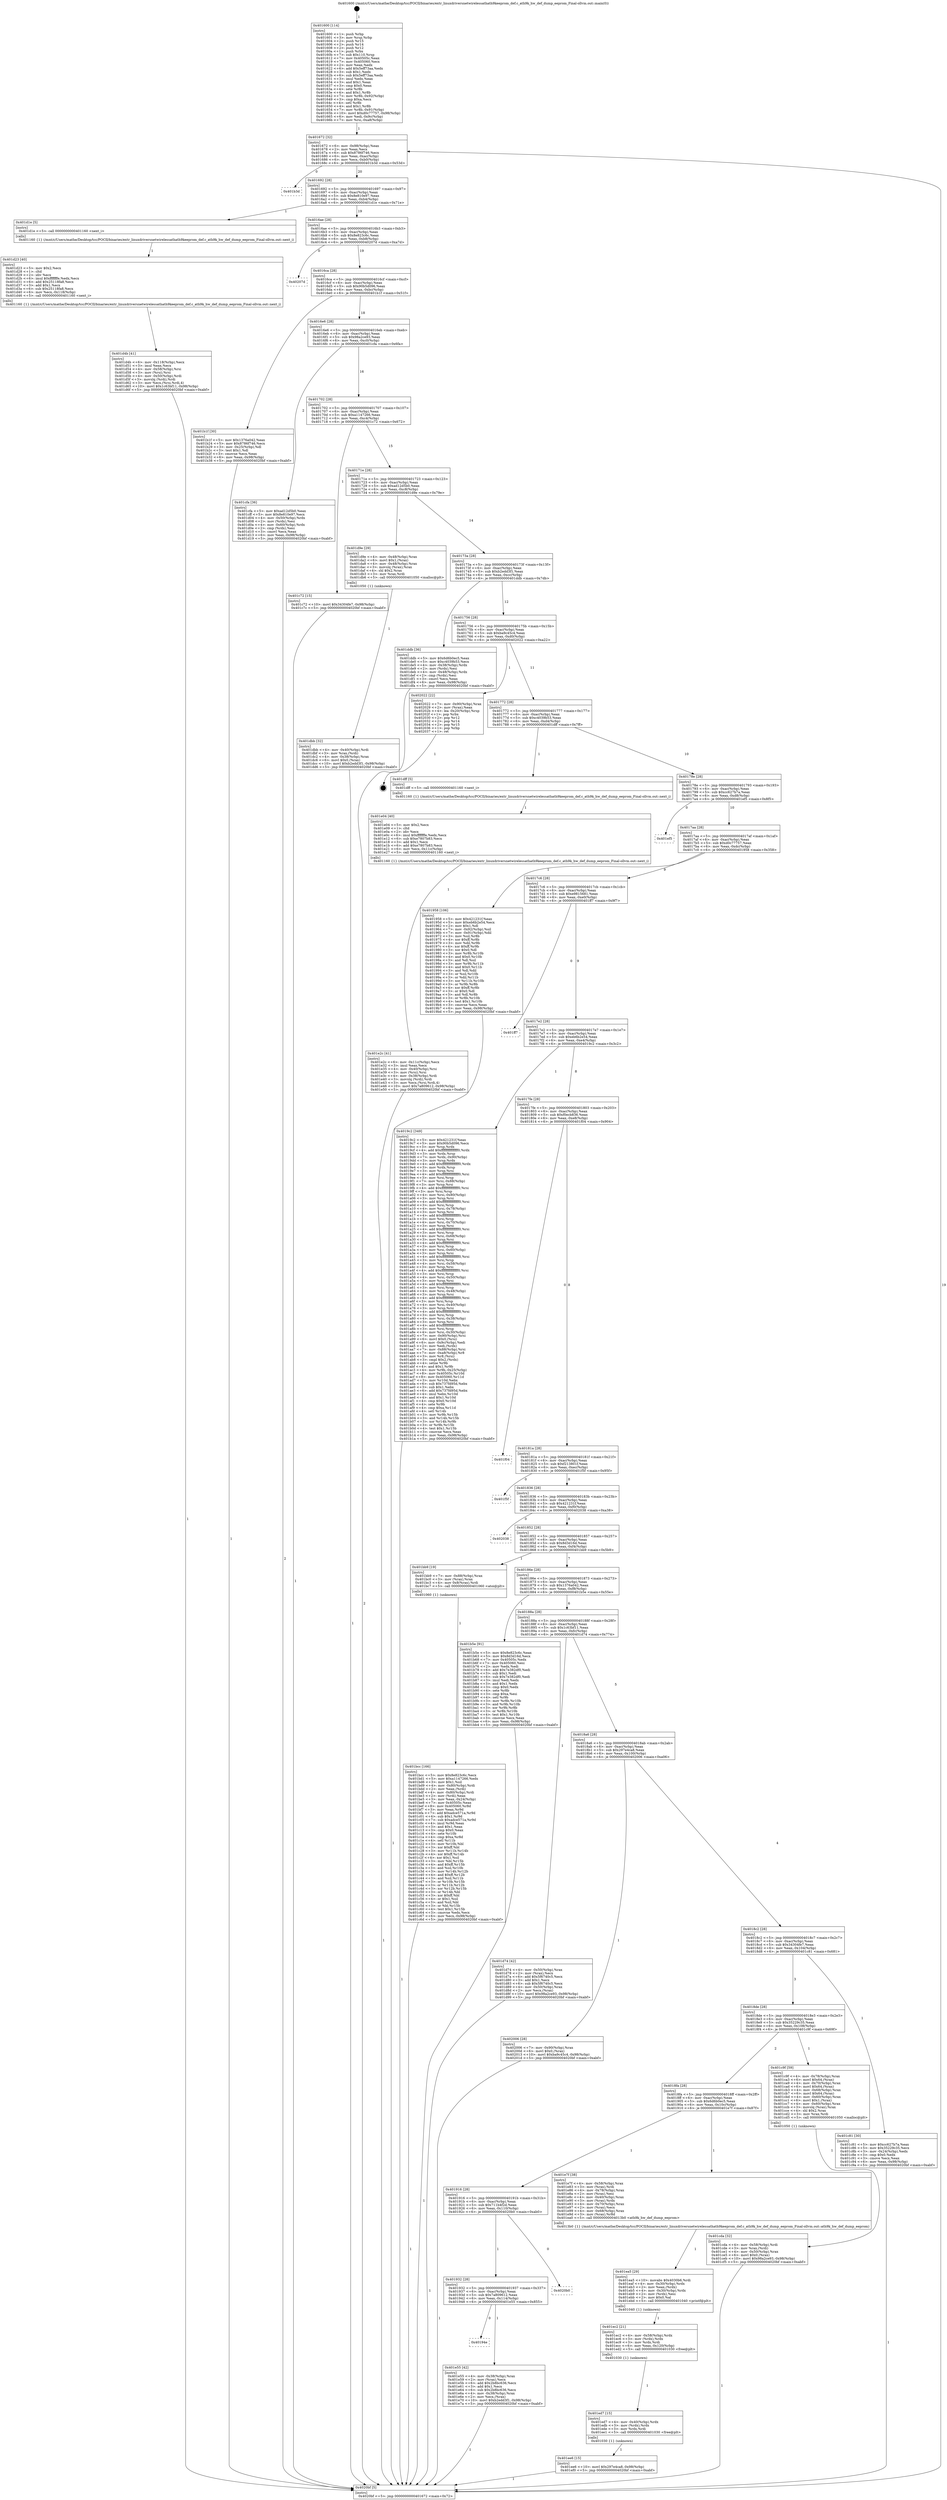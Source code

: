 digraph "0x401600" {
  label = "0x401600 (/mnt/c/Users/mathe/Desktop/tcc/POCII/binaries/extr_linuxdriversnetwirelessathath9keeprom_def.c_ath9k_hw_def_dump_eeprom_Final-ollvm.out::main(0))"
  labelloc = "t"
  node[shape=record]

  Entry [label="",width=0.3,height=0.3,shape=circle,fillcolor=black,style=filled]
  "0x401672" [label="{
     0x401672 [32]\l
     | [instrs]\l
     &nbsp;&nbsp;0x401672 \<+6\>: mov -0x98(%rbp),%eax\l
     &nbsp;&nbsp;0x401678 \<+2\>: mov %eax,%ecx\l
     &nbsp;&nbsp;0x40167a \<+6\>: sub $0x8786f746,%ecx\l
     &nbsp;&nbsp;0x401680 \<+6\>: mov %eax,-0xac(%rbp)\l
     &nbsp;&nbsp;0x401686 \<+6\>: mov %ecx,-0xb0(%rbp)\l
     &nbsp;&nbsp;0x40168c \<+6\>: je 0000000000401b3d \<main+0x53d\>\l
  }"]
  "0x401b3d" [label="{
     0x401b3d\l
  }", style=dashed]
  "0x401692" [label="{
     0x401692 [28]\l
     | [instrs]\l
     &nbsp;&nbsp;0x401692 \<+5\>: jmp 0000000000401697 \<main+0x97\>\l
     &nbsp;&nbsp;0x401697 \<+6\>: mov -0xac(%rbp),%eax\l
     &nbsp;&nbsp;0x40169d \<+5\>: sub $0x8e810e97,%eax\l
     &nbsp;&nbsp;0x4016a2 \<+6\>: mov %eax,-0xb4(%rbp)\l
     &nbsp;&nbsp;0x4016a8 \<+6\>: je 0000000000401d1e \<main+0x71e\>\l
  }"]
  Exit [label="",width=0.3,height=0.3,shape=circle,fillcolor=black,style=filled,peripheries=2]
  "0x401d1e" [label="{
     0x401d1e [5]\l
     | [instrs]\l
     &nbsp;&nbsp;0x401d1e \<+5\>: call 0000000000401160 \<next_i\>\l
     | [calls]\l
     &nbsp;&nbsp;0x401160 \{1\} (/mnt/c/Users/mathe/Desktop/tcc/POCII/binaries/extr_linuxdriversnetwirelessathath9keeprom_def.c_ath9k_hw_def_dump_eeprom_Final-ollvm.out::next_i)\l
  }"]
  "0x4016ae" [label="{
     0x4016ae [28]\l
     | [instrs]\l
     &nbsp;&nbsp;0x4016ae \<+5\>: jmp 00000000004016b3 \<main+0xb3\>\l
     &nbsp;&nbsp;0x4016b3 \<+6\>: mov -0xac(%rbp),%eax\l
     &nbsp;&nbsp;0x4016b9 \<+5\>: sub $0x8e823c6c,%eax\l
     &nbsp;&nbsp;0x4016be \<+6\>: mov %eax,-0xb8(%rbp)\l
     &nbsp;&nbsp;0x4016c4 \<+6\>: je 000000000040207d \<main+0xa7d\>\l
  }"]
  "0x401ee6" [label="{
     0x401ee6 [15]\l
     | [instrs]\l
     &nbsp;&nbsp;0x401ee6 \<+10\>: movl $0x297e4ca8,-0x98(%rbp)\l
     &nbsp;&nbsp;0x401ef0 \<+5\>: jmp 00000000004020bf \<main+0xabf\>\l
  }"]
  "0x40207d" [label="{
     0x40207d\l
  }", style=dashed]
  "0x4016ca" [label="{
     0x4016ca [28]\l
     | [instrs]\l
     &nbsp;&nbsp;0x4016ca \<+5\>: jmp 00000000004016cf \<main+0xcf\>\l
     &nbsp;&nbsp;0x4016cf \<+6\>: mov -0xac(%rbp),%eax\l
     &nbsp;&nbsp;0x4016d5 \<+5\>: sub $0x90b5d096,%eax\l
     &nbsp;&nbsp;0x4016da \<+6\>: mov %eax,-0xbc(%rbp)\l
     &nbsp;&nbsp;0x4016e0 \<+6\>: je 0000000000401b1f \<main+0x51f\>\l
  }"]
  "0x401ed7" [label="{
     0x401ed7 [15]\l
     | [instrs]\l
     &nbsp;&nbsp;0x401ed7 \<+4\>: mov -0x40(%rbp),%rdx\l
     &nbsp;&nbsp;0x401edb \<+3\>: mov (%rdx),%rdx\l
     &nbsp;&nbsp;0x401ede \<+3\>: mov %rdx,%rdi\l
     &nbsp;&nbsp;0x401ee1 \<+5\>: call 0000000000401030 \<free@plt\>\l
     | [calls]\l
     &nbsp;&nbsp;0x401030 \{1\} (unknown)\l
  }"]
  "0x401b1f" [label="{
     0x401b1f [30]\l
     | [instrs]\l
     &nbsp;&nbsp;0x401b1f \<+5\>: mov $0x1376a042,%eax\l
     &nbsp;&nbsp;0x401b24 \<+5\>: mov $0x8786f746,%ecx\l
     &nbsp;&nbsp;0x401b29 \<+3\>: mov -0x25(%rbp),%dl\l
     &nbsp;&nbsp;0x401b2c \<+3\>: test $0x1,%dl\l
     &nbsp;&nbsp;0x401b2f \<+3\>: cmovne %ecx,%eax\l
     &nbsp;&nbsp;0x401b32 \<+6\>: mov %eax,-0x98(%rbp)\l
     &nbsp;&nbsp;0x401b38 \<+5\>: jmp 00000000004020bf \<main+0xabf\>\l
  }"]
  "0x4016e6" [label="{
     0x4016e6 [28]\l
     | [instrs]\l
     &nbsp;&nbsp;0x4016e6 \<+5\>: jmp 00000000004016eb \<main+0xeb\>\l
     &nbsp;&nbsp;0x4016eb \<+6\>: mov -0xac(%rbp),%eax\l
     &nbsp;&nbsp;0x4016f1 \<+5\>: sub $0x98a2ce93,%eax\l
     &nbsp;&nbsp;0x4016f6 \<+6\>: mov %eax,-0xc0(%rbp)\l
     &nbsp;&nbsp;0x4016fc \<+6\>: je 0000000000401cfa \<main+0x6fa\>\l
  }"]
  "0x401ec2" [label="{
     0x401ec2 [21]\l
     | [instrs]\l
     &nbsp;&nbsp;0x401ec2 \<+4\>: mov -0x58(%rbp),%rdx\l
     &nbsp;&nbsp;0x401ec6 \<+3\>: mov (%rdx),%rdx\l
     &nbsp;&nbsp;0x401ec9 \<+3\>: mov %rdx,%rdi\l
     &nbsp;&nbsp;0x401ecc \<+6\>: mov %eax,-0x120(%rbp)\l
     &nbsp;&nbsp;0x401ed2 \<+5\>: call 0000000000401030 \<free@plt\>\l
     | [calls]\l
     &nbsp;&nbsp;0x401030 \{1\} (unknown)\l
  }"]
  "0x401cfa" [label="{
     0x401cfa [36]\l
     | [instrs]\l
     &nbsp;&nbsp;0x401cfa \<+5\>: mov $0xad12d5b0,%eax\l
     &nbsp;&nbsp;0x401cff \<+5\>: mov $0x8e810e97,%ecx\l
     &nbsp;&nbsp;0x401d04 \<+4\>: mov -0x50(%rbp),%rdx\l
     &nbsp;&nbsp;0x401d08 \<+2\>: mov (%rdx),%esi\l
     &nbsp;&nbsp;0x401d0a \<+4\>: mov -0x60(%rbp),%rdx\l
     &nbsp;&nbsp;0x401d0e \<+2\>: cmp (%rdx),%esi\l
     &nbsp;&nbsp;0x401d10 \<+3\>: cmovl %ecx,%eax\l
     &nbsp;&nbsp;0x401d13 \<+6\>: mov %eax,-0x98(%rbp)\l
     &nbsp;&nbsp;0x401d19 \<+5\>: jmp 00000000004020bf \<main+0xabf\>\l
  }"]
  "0x401702" [label="{
     0x401702 [28]\l
     | [instrs]\l
     &nbsp;&nbsp;0x401702 \<+5\>: jmp 0000000000401707 \<main+0x107\>\l
     &nbsp;&nbsp;0x401707 \<+6\>: mov -0xac(%rbp),%eax\l
     &nbsp;&nbsp;0x40170d \<+5\>: sub $0xa1147266,%eax\l
     &nbsp;&nbsp;0x401712 \<+6\>: mov %eax,-0xc4(%rbp)\l
     &nbsp;&nbsp;0x401718 \<+6\>: je 0000000000401c72 \<main+0x672\>\l
  }"]
  "0x401ea5" [label="{
     0x401ea5 [29]\l
     | [instrs]\l
     &nbsp;&nbsp;0x401ea5 \<+10\>: movabs $0x4030b6,%rdi\l
     &nbsp;&nbsp;0x401eaf \<+4\>: mov -0x30(%rbp),%rdx\l
     &nbsp;&nbsp;0x401eb3 \<+2\>: mov %eax,(%rdx)\l
     &nbsp;&nbsp;0x401eb5 \<+4\>: mov -0x30(%rbp),%rdx\l
     &nbsp;&nbsp;0x401eb9 \<+2\>: mov (%rdx),%esi\l
     &nbsp;&nbsp;0x401ebb \<+2\>: mov $0x0,%al\l
     &nbsp;&nbsp;0x401ebd \<+5\>: call 0000000000401040 \<printf@plt\>\l
     | [calls]\l
     &nbsp;&nbsp;0x401040 \{1\} (unknown)\l
  }"]
  "0x401c72" [label="{
     0x401c72 [15]\l
     | [instrs]\l
     &nbsp;&nbsp;0x401c72 \<+10\>: movl $0x34304fe7,-0x98(%rbp)\l
     &nbsp;&nbsp;0x401c7c \<+5\>: jmp 00000000004020bf \<main+0xabf\>\l
  }"]
  "0x40171e" [label="{
     0x40171e [28]\l
     | [instrs]\l
     &nbsp;&nbsp;0x40171e \<+5\>: jmp 0000000000401723 \<main+0x123\>\l
     &nbsp;&nbsp;0x401723 \<+6\>: mov -0xac(%rbp),%eax\l
     &nbsp;&nbsp;0x401729 \<+5\>: sub $0xad12d5b0,%eax\l
     &nbsp;&nbsp;0x40172e \<+6\>: mov %eax,-0xc8(%rbp)\l
     &nbsp;&nbsp;0x401734 \<+6\>: je 0000000000401d9e \<main+0x79e\>\l
  }"]
  "0x40194e" [label="{
     0x40194e\l
  }", style=dashed]
  "0x401d9e" [label="{
     0x401d9e [29]\l
     | [instrs]\l
     &nbsp;&nbsp;0x401d9e \<+4\>: mov -0x48(%rbp),%rax\l
     &nbsp;&nbsp;0x401da2 \<+6\>: movl $0x1,(%rax)\l
     &nbsp;&nbsp;0x401da8 \<+4\>: mov -0x48(%rbp),%rax\l
     &nbsp;&nbsp;0x401dac \<+3\>: movslq (%rax),%rax\l
     &nbsp;&nbsp;0x401daf \<+4\>: shl $0x2,%rax\l
     &nbsp;&nbsp;0x401db3 \<+3\>: mov %rax,%rdi\l
     &nbsp;&nbsp;0x401db6 \<+5\>: call 0000000000401050 \<malloc@plt\>\l
     | [calls]\l
     &nbsp;&nbsp;0x401050 \{1\} (unknown)\l
  }"]
  "0x40173a" [label="{
     0x40173a [28]\l
     | [instrs]\l
     &nbsp;&nbsp;0x40173a \<+5\>: jmp 000000000040173f \<main+0x13f\>\l
     &nbsp;&nbsp;0x40173f \<+6\>: mov -0xac(%rbp),%eax\l
     &nbsp;&nbsp;0x401745 \<+5\>: sub $0xb2edd3f1,%eax\l
     &nbsp;&nbsp;0x40174a \<+6\>: mov %eax,-0xcc(%rbp)\l
     &nbsp;&nbsp;0x401750 \<+6\>: je 0000000000401ddb \<main+0x7db\>\l
  }"]
  "0x401e55" [label="{
     0x401e55 [42]\l
     | [instrs]\l
     &nbsp;&nbsp;0x401e55 \<+4\>: mov -0x38(%rbp),%rax\l
     &nbsp;&nbsp;0x401e59 \<+2\>: mov (%rax),%ecx\l
     &nbsp;&nbsp;0x401e5b \<+6\>: add $0x2b8bc636,%ecx\l
     &nbsp;&nbsp;0x401e61 \<+3\>: add $0x1,%ecx\l
     &nbsp;&nbsp;0x401e64 \<+6\>: sub $0x2b8bc636,%ecx\l
     &nbsp;&nbsp;0x401e6a \<+4\>: mov -0x38(%rbp),%rax\l
     &nbsp;&nbsp;0x401e6e \<+2\>: mov %ecx,(%rax)\l
     &nbsp;&nbsp;0x401e70 \<+10\>: movl $0xb2edd3f1,-0x98(%rbp)\l
     &nbsp;&nbsp;0x401e7a \<+5\>: jmp 00000000004020bf \<main+0xabf\>\l
  }"]
  "0x401ddb" [label="{
     0x401ddb [36]\l
     | [instrs]\l
     &nbsp;&nbsp;0x401ddb \<+5\>: mov $0x6d6b0ec5,%eax\l
     &nbsp;&nbsp;0x401de0 \<+5\>: mov $0xc4039b53,%ecx\l
     &nbsp;&nbsp;0x401de5 \<+4\>: mov -0x38(%rbp),%rdx\l
     &nbsp;&nbsp;0x401de9 \<+2\>: mov (%rdx),%esi\l
     &nbsp;&nbsp;0x401deb \<+4\>: mov -0x48(%rbp),%rdx\l
     &nbsp;&nbsp;0x401def \<+2\>: cmp (%rdx),%esi\l
     &nbsp;&nbsp;0x401df1 \<+3\>: cmovl %ecx,%eax\l
     &nbsp;&nbsp;0x401df4 \<+6\>: mov %eax,-0x98(%rbp)\l
     &nbsp;&nbsp;0x401dfa \<+5\>: jmp 00000000004020bf \<main+0xabf\>\l
  }"]
  "0x401756" [label="{
     0x401756 [28]\l
     | [instrs]\l
     &nbsp;&nbsp;0x401756 \<+5\>: jmp 000000000040175b \<main+0x15b\>\l
     &nbsp;&nbsp;0x40175b \<+6\>: mov -0xac(%rbp),%eax\l
     &nbsp;&nbsp;0x401761 \<+5\>: sub $0xba9c45c4,%eax\l
     &nbsp;&nbsp;0x401766 \<+6\>: mov %eax,-0xd0(%rbp)\l
     &nbsp;&nbsp;0x40176c \<+6\>: je 0000000000402022 \<main+0xa22\>\l
  }"]
  "0x401932" [label="{
     0x401932 [28]\l
     | [instrs]\l
     &nbsp;&nbsp;0x401932 \<+5\>: jmp 0000000000401937 \<main+0x337\>\l
     &nbsp;&nbsp;0x401937 \<+6\>: mov -0xac(%rbp),%eax\l
     &nbsp;&nbsp;0x40193d \<+5\>: sub $0x7a809612,%eax\l
     &nbsp;&nbsp;0x401942 \<+6\>: mov %eax,-0x114(%rbp)\l
     &nbsp;&nbsp;0x401948 \<+6\>: je 0000000000401e55 \<main+0x855\>\l
  }"]
  "0x402022" [label="{
     0x402022 [22]\l
     | [instrs]\l
     &nbsp;&nbsp;0x402022 \<+7\>: mov -0x90(%rbp),%rax\l
     &nbsp;&nbsp;0x402029 \<+2\>: mov (%rax),%eax\l
     &nbsp;&nbsp;0x40202b \<+4\>: lea -0x20(%rbp),%rsp\l
     &nbsp;&nbsp;0x40202f \<+1\>: pop %rbx\l
     &nbsp;&nbsp;0x402030 \<+2\>: pop %r12\l
     &nbsp;&nbsp;0x402032 \<+2\>: pop %r14\l
     &nbsp;&nbsp;0x402034 \<+2\>: pop %r15\l
     &nbsp;&nbsp;0x402036 \<+1\>: pop %rbp\l
     &nbsp;&nbsp;0x402037 \<+1\>: ret\l
  }"]
  "0x401772" [label="{
     0x401772 [28]\l
     | [instrs]\l
     &nbsp;&nbsp;0x401772 \<+5\>: jmp 0000000000401777 \<main+0x177\>\l
     &nbsp;&nbsp;0x401777 \<+6\>: mov -0xac(%rbp),%eax\l
     &nbsp;&nbsp;0x40177d \<+5\>: sub $0xc4039b53,%eax\l
     &nbsp;&nbsp;0x401782 \<+6\>: mov %eax,-0xd4(%rbp)\l
     &nbsp;&nbsp;0x401788 \<+6\>: je 0000000000401dff \<main+0x7ff\>\l
  }"]
  "0x4020b0" [label="{
     0x4020b0\l
  }", style=dashed]
  "0x401dff" [label="{
     0x401dff [5]\l
     | [instrs]\l
     &nbsp;&nbsp;0x401dff \<+5\>: call 0000000000401160 \<next_i\>\l
     | [calls]\l
     &nbsp;&nbsp;0x401160 \{1\} (/mnt/c/Users/mathe/Desktop/tcc/POCII/binaries/extr_linuxdriversnetwirelessathath9keeprom_def.c_ath9k_hw_def_dump_eeprom_Final-ollvm.out::next_i)\l
  }"]
  "0x40178e" [label="{
     0x40178e [28]\l
     | [instrs]\l
     &nbsp;&nbsp;0x40178e \<+5\>: jmp 0000000000401793 \<main+0x193\>\l
     &nbsp;&nbsp;0x401793 \<+6\>: mov -0xac(%rbp),%eax\l
     &nbsp;&nbsp;0x401799 \<+5\>: sub $0xcc627b7a,%eax\l
     &nbsp;&nbsp;0x40179e \<+6\>: mov %eax,-0xd8(%rbp)\l
     &nbsp;&nbsp;0x4017a4 \<+6\>: je 0000000000401ef5 \<main+0x8f5\>\l
  }"]
  "0x401916" [label="{
     0x401916 [28]\l
     | [instrs]\l
     &nbsp;&nbsp;0x401916 \<+5\>: jmp 000000000040191b \<main+0x31b\>\l
     &nbsp;&nbsp;0x40191b \<+6\>: mov -0xac(%rbp),%eax\l
     &nbsp;&nbsp;0x401921 \<+5\>: sub $0x711b4f2d,%eax\l
     &nbsp;&nbsp;0x401926 \<+6\>: mov %eax,-0x110(%rbp)\l
     &nbsp;&nbsp;0x40192c \<+6\>: je 00000000004020b0 \<main+0xab0\>\l
  }"]
  "0x401ef5" [label="{
     0x401ef5\l
  }", style=dashed]
  "0x4017aa" [label="{
     0x4017aa [28]\l
     | [instrs]\l
     &nbsp;&nbsp;0x4017aa \<+5\>: jmp 00000000004017af \<main+0x1af\>\l
     &nbsp;&nbsp;0x4017af \<+6\>: mov -0xac(%rbp),%eax\l
     &nbsp;&nbsp;0x4017b5 \<+5\>: sub $0xd0c77757,%eax\l
     &nbsp;&nbsp;0x4017ba \<+6\>: mov %eax,-0xdc(%rbp)\l
     &nbsp;&nbsp;0x4017c0 \<+6\>: je 0000000000401958 \<main+0x358\>\l
  }"]
  "0x401e7f" [label="{
     0x401e7f [38]\l
     | [instrs]\l
     &nbsp;&nbsp;0x401e7f \<+4\>: mov -0x58(%rbp),%rax\l
     &nbsp;&nbsp;0x401e83 \<+3\>: mov (%rax),%rdi\l
     &nbsp;&nbsp;0x401e86 \<+4\>: mov -0x78(%rbp),%rax\l
     &nbsp;&nbsp;0x401e8a \<+2\>: mov (%rax),%esi\l
     &nbsp;&nbsp;0x401e8c \<+4\>: mov -0x40(%rbp),%rax\l
     &nbsp;&nbsp;0x401e90 \<+3\>: mov (%rax),%rdx\l
     &nbsp;&nbsp;0x401e93 \<+4\>: mov -0x70(%rbp),%rax\l
     &nbsp;&nbsp;0x401e97 \<+2\>: mov (%rax),%ecx\l
     &nbsp;&nbsp;0x401e99 \<+4\>: mov -0x68(%rbp),%rax\l
     &nbsp;&nbsp;0x401e9d \<+3\>: mov (%rax),%r8d\l
     &nbsp;&nbsp;0x401ea0 \<+5\>: call 00000000004013b0 \<ath9k_hw_def_dump_eeprom\>\l
     | [calls]\l
     &nbsp;&nbsp;0x4013b0 \{1\} (/mnt/c/Users/mathe/Desktop/tcc/POCII/binaries/extr_linuxdriversnetwirelessathath9keeprom_def.c_ath9k_hw_def_dump_eeprom_Final-ollvm.out::ath9k_hw_def_dump_eeprom)\l
  }"]
  "0x401958" [label="{
     0x401958 [106]\l
     | [instrs]\l
     &nbsp;&nbsp;0x401958 \<+5\>: mov $0x421231f,%eax\l
     &nbsp;&nbsp;0x40195d \<+5\>: mov $0xeb6b2e54,%ecx\l
     &nbsp;&nbsp;0x401962 \<+2\>: mov $0x1,%dl\l
     &nbsp;&nbsp;0x401964 \<+7\>: mov -0x92(%rbp),%sil\l
     &nbsp;&nbsp;0x40196b \<+7\>: mov -0x91(%rbp),%dil\l
     &nbsp;&nbsp;0x401972 \<+3\>: mov %sil,%r8b\l
     &nbsp;&nbsp;0x401975 \<+4\>: xor $0xff,%r8b\l
     &nbsp;&nbsp;0x401979 \<+3\>: mov %dil,%r9b\l
     &nbsp;&nbsp;0x40197c \<+4\>: xor $0xff,%r9b\l
     &nbsp;&nbsp;0x401980 \<+3\>: xor $0x0,%dl\l
     &nbsp;&nbsp;0x401983 \<+3\>: mov %r8b,%r10b\l
     &nbsp;&nbsp;0x401986 \<+4\>: and $0x0,%r10b\l
     &nbsp;&nbsp;0x40198a \<+3\>: and %dl,%sil\l
     &nbsp;&nbsp;0x40198d \<+3\>: mov %r9b,%r11b\l
     &nbsp;&nbsp;0x401990 \<+4\>: and $0x0,%r11b\l
     &nbsp;&nbsp;0x401994 \<+3\>: and %dl,%dil\l
     &nbsp;&nbsp;0x401997 \<+3\>: or %sil,%r10b\l
     &nbsp;&nbsp;0x40199a \<+3\>: or %dil,%r11b\l
     &nbsp;&nbsp;0x40199d \<+3\>: xor %r11b,%r10b\l
     &nbsp;&nbsp;0x4019a0 \<+3\>: or %r9b,%r8b\l
     &nbsp;&nbsp;0x4019a3 \<+4\>: xor $0xff,%r8b\l
     &nbsp;&nbsp;0x4019a7 \<+3\>: or $0x0,%dl\l
     &nbsp;&nbsp;0x4019aa \<+3\>: and %dl,%r8b\l
     &nbsp;&nbsp;0x4019ad \<+3\>: or %r8b,%r10b\l
     &nbsp;&nbsp;0x4019b0 \<+4\>: test $0x1,%r10b\l
     &nbsp;&nbsp;0x4019b4 \<+3\>: cmovne %ecx,%eax\l
     &nbsp;&nbsp;0x4019b7 \<+6\>: mov %eax,-0x98(%rbp)\l
     &nbsp;&nbsp;0x4019bd \<+5\>: jmp 00000000004020bf \<main+0xabf\>\l
  }"]
  "0x4017c6" [label="{
     0x4017c6 [28]\l
     | [instrs]\l
     &nbsp;&nbsp;0x4017c6 \<+5\>: jmp 00000000004017cb \<main+0x1cb\>\l
     &nbsp;&nbsp;0x4017cb \<+6\>: mov -0xac(%rbp),%eax\l
     &nbsp;&nbsp;0x4017d1 \<+5\>: sub $0xe9815681,%eax\l
     &nbsp;&nbsp;0x4017d6 \<+6\>: mov %eax,-0xe0(%rbp)\l
     &nbsp;&nbsp;0x4017dc \<+6\>: je 0000000000401ff7 \<main+0x9f7\>\l
  }"]
  "0x4020bf" [label="{
     0x4020bf [5]\l
     | [instrs]\l
     &nbsp;&nbsp;0x4020bf \<+5\>: jmp 0000000000401672 \<main+0x72\>\l
  }"]
  "0x401600" [label="{
     0x401600 [114]\l
     | [instrs]\l
     &nbsp;&nbsp;0x401600 \<+1\>: push %rbp\l
     &nbsp;&nbsp;0x401601 \<+3\>: mov %rsp,%rbp\l
     &nbsp;&nbsp;0x401604 \<+2\>: push %r15\l
     &nbsp;&nbsp;0x401606 \<+2\>: push %r14\l
     &nbsp;&nbsp;0x401608 \<+2\>: push %r12\l
     &nbsp;&nbsp;0x40160a \<+1\>: push %rbx\l
     &nbsp;&nbsp;0x40160b \<+7\>: sub $0x110,%rsp\l
     &nbsp;&nbsp;0x401612 \<+7\>: mov 0x40505c,%eax\l
     &nbsp;&nbsp;0x401619 \<+7\>: mov 0x405060,%ecx\l
     &nbsp;&nbsp;0x401620 \<+2\>: mov %eax,%edx\l
     &nbsp;&nbsp;0x401622 \<+6\>: add $0x5eff73aa,%edx\l
     &nbsp;&nbsp;0x401628 \<+3\>: sub $0x1,%edx\l
     &nbsp;&nbsp;0x40162b \<+6\>: sub $0x5eff73aa,%edx\l
     &nbsp;&nbsp;0x401631 \<+3\>: imul %edx,%eax\l
     &nbsp;&nbsp;0x401634 \<+3\>: and $0x1,%eax\l
     &nbsp;&nbsp;0x401637 \<+3\>: cmp $0x0,%eax\l
     &nbsp;&nbsp;0x40163a \<+4\>: sete %r8b\l
     &nbsp;&nbsp;0x40163e \<+4\>: and $0x1,%r8b\l
     &nbsp;&nbsp;0x401642 \<+7\>: mov %r8b,-0x92(%rbp)\l
     &nbsp;&nbsp;0x401649 \<+3\>: cmp $0xa,%ecx\l
     &nbsp;&nbsp;0x40164c \<+4\>: setl %r8b\l
     &nbsp;&nbsp;0x401650 \<+4\>: and $0x1,%r8b\l
     &nbsp;&nbsp;0x401654 \<+7\>: mov %r8b,-0x91(%rbp)\l
     &nbsp;&nbsp;0x40165b \<+10\>: movl $0xd0c77757,-0x98(%rbp)\l
     &nbsp;&nbsp;0x401665 \<+6\>: mov %edi,-0x9c(%rbp)\l
     &nbsp;&nbsp;0x40166b \<+7\>: mov %rsi,-0xa8(%rbp)\l
  }"]
  "0x401e2c" [label="{
     0x401e2c [41]\l
     | [instrs]\l
     &nbsp;&nbsp;0x401e2c \<+6\>: mov -0x11c(%rbp),%ecx\l
     &nbsp;&nbsp;0x401e32 \<+3\>: imul %eax,%ecx\l
     &nbsp;&nbsp;0x401e35 \<+4\>: mov -0x40(%rbp),%rsi\l
     &nbsp;&nbsp;0x401e39 \<+3\>: mov (%rsi),%rsi\l
     &nbsp;&nbsp;0x401e3c \<+4\>: mov -0x38(%rbp),%rdi\l
     &nbsp;&nbsp;0x401e40 \<+3\>: movslq (%rdi),%rdi\l
     &nbsp;&nbsp;0x401e43 \<+3\>: mov %ecx,(%rsi,%rdi,4)\l
     &nbsp;&nbsp;0x401e46 \<+10\>: movl $0x7a809612,-0x98(%rbp)\l
     &nbsp;&nbsp;0x401e50 \<+5\>: jmp 00000000004020bf \<main+0xabf\>\l
  }"]
  "0x401ff7" [label="{
     0x401ff7\l
  }", style=dashed]
  "0x4017e2" [label="{
     0x4017e2 [28]\l
     | [instrs]\l
     &nbsp;&nbsp;0x4017e2 \<+5\>: jmp 00000000004017e7 \<main+0x1e7\>\l
     &nbsp;&nbsp;0x4017e7 \<+6\>: mov -0xac(%rbp),%eax\l
     &nbsp;&nbsp;0x4017ed \<+5\>: sub $0xeb6b2e54,%eax\l
     &nbsp;&nbsp;0x4017f2 \<+6\>: mov %eax,-0xe4(%rbp)\l
     &nbsp;&nbsp;0x4017f8 \<+6\>: je 00000000004019c2 \<main+0x3c2\>\l
  }"]
  "0x401e04" [label="{
     0x401e04 [40]\l
     | [instrs]\l
     &nbsp;&nbsp;0x401e04 \<+5\>: mov $0x2,%ecx\l
     &nbsp;&nbsp;0x401e09 \<+1\>: cltd\l
     &nbsp;&nbsp;0x401e0a \<+2\>: idiv %ecx\l
     &nbsp;&nbsp;0x401e0c \<+6\>: imul $0xfffffffe,%edx,%ecx\l
     &nbsp;&nbsp;0x401e12 \<+6\>: sub $0xe7807b83,%ecx\l
     &nbsp;&nbsp;0x401e18 \<+3\>: add $0x1,%ecx\l
     &nbsp;&nbsp;0x401e1b \<+6\>: add $0xe7807b83,%ecx\l
     &nbsp;&nbsp;0x401e21 \<+6\>: mov %ecx,-0x11c(%rbp)\l
     &nbsp;&nbsp;0x401e27 \<+5\>: call 0000000000401160 \<next_i\>\l
     | [calls]\l
     &nbsp;&nbsp;0x401160 \{1\} (/mnt/c/Users/mathe/Desktop/tcc/POCII/binaries/extr_linuxdriversnetwirelessathath9keeprom_def.c_ath9k_hw_def_dump_eeprom_Final-ollvm.out::next_i)\l
  }"]
  "0x4019c2" [label="{
     0x4019c2 [349]\l
     | [instrs]\l
     &nbsp;&nbsp;0x4019c2 \<+5\>: mov $0x421231f,%eax\l
     &nbsp;&nbsp;0x4019c7 \<+5\>: mov $0x90b5d096,%ecx\l
     &nbsp;&nbsp;0x4019cc \<+3\>: mov %rsp,%rdx\l
     &nbsp;&nbsp;0x4019cf \<+4\>: add $0xfffffffffffffff0,%rdx\l
     &nbsp;&nbsp;0x4019d3 \<+3\>: mov %rdx,%rsp\l
     &nbsp;&nbsp;0x4019d6 \<+7\>: mov %rdx,-0x90(%rbp)\l
     &nbsp;&nbsp;0x4019dd \<+3\>: mov %rsp,%rdx\l
     &nbsp;&nbsp;0x4019e0 \<+4\>: add $0xfffffffffffffff0,%rdx\l
     &nbsp;&nbsp;0x4019e4 \<+3\>: mov %rdx,%rsp\l
     &nbsp;&nbsp;0x4019e7 \<+3\>: mov %rsp,%rsi\l
     &nbsp;&nbsp;0x4019ea \<+4\>: add $0xfffffffffffffff0,%rsi\l
     &nbsp;&nbsp;0x4019ee \<+3\>: mov %rsi,%rsp\l
     &nbsp;&nbsp;0x4019f1 \<+7\>: mov %rsi,-0x88(%rbp)\l
     &nbsp;&nbsp;0x4019f8 \<+3\>: mov %rsp,%rsi\l
     &nbsp;&nbsp;0x4019fb \<+4\>: add $0xfffffffffffffff0,%rsi\l
     &nbsp;&nbsp;0x4019ff \<+3\>: mov %rsi,%rsp\l
     &nbsp;&nbsp;0x401a02 \<+4\>: mov %rsi,-0x80(%rbp)\l
     &nbsp;&nbsp;0x401a06 \<+3\>: mov %rsp,%rsi\l
     &nbsp;&nbsp;0x401a09 \<+4\>: add $0xfffffffffffffff0,%rsi\l
     &nbsp;&nbsp;0x401a0d \<+3\>: mov %rsi,%rsp\l
     &nbsp;&nbsp;0x401a10 \<+4\>: mov %rsi,-0x78(%rbp)\l
     &nbsp;&nbsp;0x401a14 \<+3\>: mov %rsp,%rsi\l
     &nbsp;&nbsp;0x401a17 \<+4\>: add $0xfffffffffffffff0,%rsi\l
     &nbsp;&nbsp;0x401a1b \<+3\>: mov %rsi,%rsp\l
     &nbsp;&nbsp;0x401a1e \<+4\>: mov %rsi,-0x70(%rbp)\l
     &nbsp;&nbsp;0x401a22 \<+3\>: mov %rsp,%rsi\l
     &nbsp;&nbsp;0x401a25 \<+4\>: add $0xfffffffffffffff0,%rsi\l
     &nbsp;&nbsp;0x401a29 \<+3\>: mov %rsi,%rsp\l
     &nbsp;&nbsp;0x401a2c \<+4\>: mov %rsi,-0x68(%rbp)\l
     &nbsp;&nbsp;0x401a30 \<+3\>: mov %rsp,%rsi\l
     &nbsp;&nbsp;0x401a33 \<+4\>: add $0xfffffffffffffff0,%rsi\l
     &nbsp;&nbsp;0x401a37 \<+3\>: mov %rsi,%rsp\l
     &nbsp;&nbsp;0x401a3a \<+4\>: mov %rsi,-0x60(%rbp)\l
     &nbsp;&nbsp;0x401a3e \<+3\>: mov %rsp,%rsi\l
     &nbsp;&nbsp;0x401a41 \<+4\>: add $0xfffffffffffffff0,%rsi\l
     &nbsp;&nbsp;0x401a45 \<+3\>: mov %rsi,%rsp\l
     &nbsp;&nbsp;0x401a48 \<+4\>: mov %rsi,-0x58(%rbp)\l
     &nbsp;&nbsp;0x401a4c \<+3\>: mov %rsp,%rsi\l
     &nbsp;&nbsp;0x401a4f \<+4\>: add $0xfffffffffffffff0,%rsi\l
     &nbsp;&nbsp;0x401a53 \<+3\>: mov %rsi,%rsp\l
     &nbsp;&nbsp;0x401a56 \<+4\>: mov %rsi,-0x50(%rbp)\l
     &nbsp;&nbsp;0x401a5a \<+3\>: mov %rsp,%rsi\l
     &nbsp;&nbsp;0x401a5d \<+4\>: add $0xfffffffffffffff0,%rsi\l
     &nbsp;&nbsp;0x401a61 \<+3\>: mov %rsi,%rsp\l
     &nbsp;&nbsp;0x401a64 \<+4\>: mov %rsi,-0x48(%rbp)\l
     &nbsp;&nbsp;0x401a68 \<+3\>: mov %rsp,%rsi\l
     &nbsp;&nbsp;0x401a6b \<+4\>: add $0xfffffffffffffff0,%rsi\l
     &nbsp;&nbsp;0x401a6f \<+3\>: mov %rsi,%rsp\l
     &nbsp;&nbsp;0x401a72 \<+4\>: mov %rsi,-0x40(%rbp)\l
     &nbsp;&nbsp;0x401a76 \<+3\>: mov %rsp,%rsi\l
     &nbsp;&nbsp;0x401a79 \<+4\>: add $0xfffffffffffffff0,%rsi\l
     &nbsp;&nbsp;0x401a7d \<+3\>: mov %rsi,%rsp\l
     &nbsp;&nbsp;0x401a80 \<+4\>: mov %rsi,-0x38(%rbp)\l
     &nbsp;&nbsp;0x401a84 \<+3\>: mov %rsp,%rsi\l
     &nbsp;&nbsp;0x401a87 \<+4\>: add $0xfffffffffffffff0,%rsi\l
     &nbsp;&nbsp;0x401a8b \<+3\>: mov %rsi,%rsp\l
     &nbsp;&nbsp;0x401a8e \<+4\>: mov %rsi,-0x30(%rbp)\l
     &nbsp;&nbsp;0x401a92 \<+7\>: mov -0x90(%rbp),%rsi\l
     &nbsp;&nbsp;0x401a99 \<+6\>: movl $0x0,(%rsi)\l
     &nbsp;&nbsp;0x401a9f \<+6\>: mov -0x9c(%rbp),%edi\l
     &nbsp;&nbsp;0x401aa5 \<+2\>: mov %edi,(%rdx)\l
     &nbsp;&nbsp;0x401aa7 \<+7\>: mov -0x88(%rbp),%rsi\l
     &nbsp;&nbsp;0x401aae \<+7\>: mov -0xa8(%rbp),%r8\l
     &nbsp;&nbsp;0x401ab5 \<+3\>: mov %r8,(%rsi)\l
     &nbsp;&nbsp;0x401ab8 \<+3\>: cmpl $0x2,(%rdx)\l
     &nbsp;&nbsp;0x401abb \<+4\>: setne %r9b\l
     &nbsp;&nbsp;0x401abf \<+4\>: and $0x1,%r9b\l
     &nbsp;&nbsp;0x401ac3 \<+4\>: mov %r9b,-0x25(%rbp)\l
     &nbsp;&nbsp;0x401ac7 \<+8\>: mov 0x40505c,%r10d\l
     &nbsp;&nbsp;0x401acf \<+8\>: mov 0x405060,%r11d\l
     &nbsp;&nbsp;0x401ad7 \<+3\>: mov %r10d,%ebx\l
     &nbsp;&nbsp;0x401ada \<+6\>: sub $0x737fd95d,%ebx\l
     &nbsp;&nbsp;0x401ae0 \<+3\>: sub $0x1,%ebx\l
     &nbsp;&nbsp;0x401ae3 \<+6\>: add $0x737fd95d,%ebx\l
     &nbsp;&nbsp;0x401ae9 \<+4\>: imul %ebx,%r10d\l
     &nbsp;&nbsp;0x401aed \<+4\>: and $0x1,%r10d\l
     &nbsp;&nbsp;0x401af1 \<+4\>: cmp $0x0,%r10d\l
     &nbsp;&nbsp;0x401af5 \<+4\>: sete %r9b\l
     &nbsp;&nbsp;0x401af9 \<+4\>: cmp $0xa,%r11d\l
     &nbsp;&nbsp;0x401afd \<+4\>: setl %r14b\l
     &nbsp;&nbsp;0x401b01 \<+3\>: mov %r9b,%r15b\l
     &nbsp;&nbsp;0x401b04 \<+3\>: and %r14b,%r15b\l
     &nbsp;&nbsp;0x401b07 \<+3\>: xor %r14b,%r9b\l
     &nbsp;&nbsp;0x401b0a \<+3\>: or %r9b,%r15b\l
     &nbsp;&nbsp;0x401b0d \<+4\>: test $0x1,%r15b\l
     &nbsp;&nbsp;0x401b11 \<+3\>: cmovne %ecx,%eax\l
     &nbsp;&nbsp;0x401b14 \<+6\>: mov %eax,-0x98(%rbp)\l
     &nbsp;&nbsp;0x401b1a \<+5\>: jmp 00000000004020bf \<main+0xabf\>\l
  }"]
  "0x4017fe" [label="{
     0x4017fe [28]\l
     | [instrs]\l
     &nbsp;&nbsp;0x4017fe \<+5\>: jmp 0000000000401803 \<main+0x203\>\l
     &nbsp;&nbsp;0x401803 \<+6\>: mov -0xac(%rbp),%eax\l
     &nbsp;&nbsp;0x401809 \<+5\>: sub $0xf0ecb836,%eax\l
     &nbsp;&nbsp;0x40180e \<+6\>: mov %eax,-0xe8(%rbp)\l
     &nbsp;&nbsp;0x401814 \<+6\>: je 0000000000401f04 \<main+0x904\>\l
  }"]
  "0x401dbb" [label="{
     0x401dbb [32]\l
     | [instrs]\l
     &nbsp;&nbsp;0x401dbb \<+4\>: mov -0x40(%rbp),%rdi\l
     &nbsp;&nbsp;0x401dbf \<+3\>: mov %rax,(%rdi)\l
     &nbsp;&nbsp;0x401dc2 \<+4\>: mov -0x38(%rbp),%rax\l
     &nbsp;&nbsp;0x401dc6 \<+6\>: movl $0x0,(%rax)\l
     &nbsp;&nbsp;0x401dcc \<+10\>: movl $0xb2edd3f1,-0x98(%rbp)\l
     &nbsp;&nbsp;0x401dd6 \<+5\>: jmp 00000000004020bf \<main+0xabf\>\l
  }"]
  "0x401d4b" [label="{
     0x401d4b [41]\l
     | [instrs]\l
     &nbsp;&nbsp;0x401d4b \<+6\>: mov -0x118(%rbp),%ecx\l
     &nbsp;&nbsp;0x401d51 \<+3\>: imul %eax,%ecx\l
     &nbsp;&nbsp;0x401d54 \<+4\>: mov -0x58(%rbp),%rsi\l
     &nbsp;&nbsp;0x401d58 \<+3\>: mov (%rsi),%rsi\l
     &nbsp;&nbsp;0x401d5b \<+4\>: mov -0x50(%rbp),%rdi\l
     &nbsp;&nbsp;0x401d5f \<+3\>: movslq (%rdi),%rdi\l
     &nbsp;&nbsp;0x401d62 \<+3\>: mov %ecx,(%rsi,%rdi,4)\l
     &nbsp;&nbsp;0x401d65 \<+10\>: movl $0x1c63bf11,-0x98(%rbp)\l
     &nbsp;&nbsp;0x401d6f \<+5\>: jmp 00000000004020bf \<main+0xabf\>\l
  }"]
  "0x401f04" [label="{
     0x401f04\l
  }", style=dashed]
  "0x40181a" [label="{
     0x40181a [28]\l
     | [instrs]\l
     &nbsp;&nbsp;0x40181a \<+5\>: jmp 000000000040181f \<main+0x21f\>\l
     &nbsp;&nbsp;0x40181f \<+6\>: mov -0xac(%rbp),%eax\l
     &nbsp;&nbsp;0x401825 \<+5\>: sub $0xf213801f,%eax\l
     &nbsp;&nbsp;0x40182a \<+6\>: mov %eax,-0xec(%rbp)\l
     &nbsp;&nbsp;0x401830 \<+6\>: je 0000000000401f5f \<main+0x95f\>\l
  }"]
  "0x401d23" [label="{
     0x401d23 [40]\l
     | [instrs]\l
     &nbsp;&nbsp;0x401d23 \<+5\>: mov $0x2,%ecx\l
     &nbsp;&nbsp;0x401d28 \<+1\>: cltd\l
     &nbsp;&nbsp;0x401d29 \<+2\>: idiv %ecx\l
     &nbsp;&nbsp;0x401d2b \<+6\>: imul $0xfffffffe,%edx,%ecx\l
     &nbsp;&nbsp;0x401d31 \<+6\>: add $0x25118fa8,%ecx\l
     &nbsp;&nbsp;0x401d37 \<+3\>: add $0x1,%ecx\l
     &nbsp;&nbsp;0x401d3a \<+6\>: sub $0x25118fa8,%ecx\l
     &nbsp;&nbsp;0x401d40 \<+6\>: mov %ecx,-0x118(%rbp)\l
     &nbsp;&nbsp;0x401d46 \<+5\>: call 0000000000401160 \<next_i\>\l
     | [calls]\l
     &nbsp;&nbsp;0x401160 \{1\} (/mnt/c/Users/mathe/Desktop/tcc/POCII/binaries/extr_linuxdriversnetwirelessathath9keeprom_def.c_ath9k_hw_def_dump_eeprom_Final-ollvm.out::next_i)\l
  }"]
  "0x401f5f" [label="{
     0x401f5f\l
  }", style=dashed]
  "0x401836" [label="{
     0x401836 [28]\l
     | [instrs]\l
     &nbsp;&nbsp;0x401836 \<+5\>: jmp 000000000040183b \<main+0x23b\>\l
     &nbsp;&nbsp;0x40183b \<+6\>: mov -0xac(%rbp),%eax\l
     &nbsp;&nbsp;0x401841 \<+5\>: sub $0x421231f,%eax\l
     &nbsp;&nbsp;0x401846 \<+6\>: mov %eax,-0xf0(%rbp)\l
     &nbsp;&nbsp;0x40184c \<+6\>: je 0000000000402038 \<main+0xa38\>\l
  }"]
  "0x401cda" [label="{
     0x401cda [32]\l
     | [instrs]\l
     &nbsp;&nbsp;0x401cda \<+4\>: mov -0x58(%rbp),%rdi\l
     &nbsp;&nbsp;0x401cde \<+3\>: mov %rax,(%rdi)\l
     &nbsp;&nbsp;0x401ce1 \<+4\>: mov -0x50(%rbp),%rax\l
     &nbsp;&nbsp;0x401ce5 \<+6\>: movl $0x0,(%rax)\l
     &nbsp;&nbsp;0x401ceb \<+10\>: movl $0x98a2ce93,-0x98(%rbp)\l
     &nbsp;&nbsp;0x401cf5 \<+5\>: jmp 00000000004020bf \<main+0xabf\>\l
  }"]
  "0x402038" [label="{
     0x402038\l
  }", style=dashed]
  "0x401852" [label="{
     0x401852 [28]\l
     | [instrs]\l
     &nbsp;&nbsp;0x401852 \<+5\>: jmp 0000000000401857 \<main+0x257\>\l
     &nbsp;&nbsp;0x401857 \<+6\>: mov -0xac(%rbp),%eax\l
     &nbsp;&nbsp;0x40185d \<+5\>: sub $0x8d3d16d,%eax\l
     &nbsp;&nbsp;0x401862 \<+6\>: mov %eax,-0xf4(%rbp)\l
     &nbsp;&nbsp;0x401868 \<+6\>: je 0000000000401bb9 \<main+0x5b9\>\l
  }"]
  "0x4018fa" [label="{
     0x4018fa [28]\l
     | [instrs]\l
     &nbsp;&nbsp;0x4018fa \<+5\>: jmp 00000000004018ff \<main+0x2ff\>\l
     &nbsp;&nbsp;0x4018ff \<+6\>: mov -0xac(%rbp),%eax\l
     &nbsp;&nbsp;0x401905 \<+5\>: sub $0x6d6b0ec5,%eax\l
     &nbsp;&nbsp;0x40190a \<+6\>: mov %eax,-0x10c(%rbp)\l
     &nbsp;&nbsp;0x401910 \<+6\>: je 0000000000401e7f \<main+0x87f\>\l
  }"]
  "0x401bb9" [label="{
     0x401bb9 [19]\l
     | [instrs]\l
     &nbsp;&nbsp;0x401bb9 \<+7\>: mov -0x88(%rbp),%rax\l
     &nbsp;&nbsp;0x401bc0 \<+3\>: mov (%rax),%rax\l
     &nbsp;&nbsp;0x401bc3 \<+4\>: mov 0x8(%rax),%rdi\l
     &nbsp;&nbsp;0x401bc7 \<+5\>: call 0000000000401060 \<atoi@plt\>\l
     | [calls]\l
     &nbsp;&nbsp;0x401060 \{1\} (unknown)\l
  }"]
  "0x40186e" [label="{
     0x40186e [28]\l
     | [instrs]\l
     &nbsp;&nbsp;0x40186e \<+5\>: jmp 0000000000401873 \<main+0x273\>\l
     &nbsp;&nbsp;0x401873 \<+6\>: mov -0xac(%rbp),%eax\l
     &nbsp;&nbsp;0x401879 \<+5\>: sub $0x1376a042,%eax\l
     &nbsp;&nbsp;0x40187e \<+6\>: mov %eax,-0xf8(%rbp)\l
     &nbsp;&nbsp;0x401884 \<+6\>: je 0000000000401b5e \<main+0x55e\>\l
  }"]
  "0x401c9f" [label="{
     0x401c9f [59]\l
     | [instrs]\l
     &nbsp;&nbsp;0x401c9f \<+4\>: mov -0x78(%rbp),%rax\l
     &nbsp;&nbsp;0x401ca3 \<+6\>: movl $0x64,(%rax)\l
     &nbsp;&nbsp;0x401ca9 \<+4\>: mov -0x70(%rbp),%rax\l
     &nbsp;&nbsp;0x401cad \<+6\>: movl $0x64,(%rax)\l
     &nbsp;&nbsp;0x401cb3 \<+4\>: mov -0x68(%rbp),%rax\l
     &nbsp;&nbsp;0x401cb7 \<+6\>: movl $0x64,(%rax)\l
     &nbsp;&nbsp;0x401cbd \<+4\>: mov -0x60(%rbp),%rax\l
     &nbsp;&nbsp;0x401cc1 \<+6\>: movl $0x1,(%rax)\l
     &nbsp;&nbsp;0x401cc7 \<+4\>: mov -0x60(%rbp),%rax\l
     &nbsp;&nbsp;0x401ccb \<+3\>: movslq (%rax),%rax\l
     &nbsp;&nbsp;0x401cce \<+4\>: shl $0x2,%rax\l
     &nbsp;&nbsp;0x401cd2 \<+3\>: mov %rax,%rdi\l
     &nbsp;&nbsp;0x401cd5 \<+5\>: call 0000000000401050 \<malloc@plt\>\l
     | [calls]\l
     &nbsp;&nbsp;0x401050 \{1\} (unknown)\l
  }"]
  "0x401b5e" [label="{
     0x401b5e [91]\l
     | [instrs]\l
     &nbsp;&nbsp;0x401b5e \<+5\>: mov $0x8e823c6c,%eax\l
     &nbsp;&nbsp;0x401b63 \<+5\>: mov $0x8d3d16d,%ecx\l
     &nbsp;&nbsp;0x401b68 \<+7\>: mov 0x40505c,%edx\l
     &nbsp;&nbsp;0x401b6f \<+7\>: mov 0x405060,%esi\l
     &nbsp;&nbsp;0x401b76 \<+2\>: mov %edx,%edi\l
     &nbsp;&nbsp;0x401b78 \<+6\>: add $0x7e382df0,%edi\l
     &nbsp;&nbsp;0x401b7e \<+3\>: sub $0x1,%edi\l
     &nbsp;&nbsp;0x401b81 \<+6\>: sub $0x7e382df0,%edi\l
     &nbsp;&nbsp;0x401b87 \<+3\>: imul %edi,%edx\l
     &nbsp;&nbsp;0x401b8a \<+3\>: and $0x1,%edx\l
     &nbsp;&nbsp;0x401b8d \<+3\>: cmp $0x0,%edx\l
     &nbsp;&nbsp;0x401b90 \<+4\>: sete %r8b\l
     &nbsp;&nbsp;0x401b94 \<+3\>: cmp $0xa,%esi\l
     &nbsp;&nbsp;0x401b97 \<+4\>: setl %r9b\l
     &nbsp;&nbsp;0x401b9b \<+3\>: mov %r8b,%r10b\l
     &nbsp;&nbsp;0x401b9e \<+3\>: and %r9b,%r10b\l
     &nbsp;&nbsp;0x401ba1 \<+3\>: xor %r9b,%r8b\l
     &nbsp;&nbsp;0x401ba4 \<+3\>: or %r8b,%r10b\l
     &nbsp;&nbsp;0x401ba7 \<+4\>: test $0x1,%r10b\l
     &nbsp;&nbsp;0x401bab \<+3\>: cmovne %ecx,%eax\l
     &nbsp;&nbsp;0x401bae \<+6\>: mov %eax,-0x98(%rbp)\l
     &nbsp;&nbsp;0x401bb4 \<+5\>: jmp 00000000004020bf \<main+0xabf\>\l
  }"]
  "0x40188a" [label="{
     0x40188a [28]\l
     | [instrs]\l
     &nbsp;&nbsp;0x40188a \<+5\>: jmp 000000000040188f \<main+0x28f\>\l
     &nbsp;&nbsp;0x40188f \<+6\>: mov -0xac(%rbp),%eax\l
     &nbsp;&nbsp;0x401895 \<+5\>: sub $0x1c63bf11,%eax\l
     &nbsp;&nbsp;0x40189a \<+6\>: mov %eax,-0xfc(%rbp)\l
     &nbsp;&nbsp;0x4018a0 \<+6\>: je 0000000000401d74 \<main+0x774\>\l
  }"]
  "0x401bcc" [label="{
     0x401bcc [166]\l
     | [instrs]\l
     &nbsp;&nbsp;0x401bcc \<+5\>: mov $0x8e823c6c,%ecx\l
     &nbsp;&nbsp;0x401bd1 \<+5\>: mov $0xa1147266,%edx\l
     &nbsp;&nbsp;0x401bd6 \<+3\>: mov $0x1,%sil\l
     &nbsp;&nbsp;0x401bd9 \<+4\>: mov -0x80(%rbp),%rdi\l
     &nbsp;&nbsp;0x401bdd \<+2\>: mov %eax,(%rdi)\l
     &nbsp;&nbsp;0x401bdf \<+4\>: mov -0x80(%rbp),%rdi\l
     &nbsp;&nbsp;0x401be3 \<+2\>: mov (%rdi),%eax\l
     &nbsp;&nbsp;0x401be5 \<+3\>: mov %eax,-0x24(%rbp)\l
     &nbsp;&nbsp;0x401be8 \<+7\>: mov 0x40505c,%eax\l
     &nbsp;&nbsp;0x401bef \<+8\>: mov 0x405060,%r8d\l
     &nbsp;&nbsp;0x401bf7 \<+3\>: mov %eax,%r9d\l
     &nbsp;&nbsp;0x401bfa \<+7\>: add $0xadce571a,%r9d\l
     &nbsp;&nbsp;0x401c01 \<+4\>: sub $0x1,%r9d\l
     &nbsp;&nbsp;0x401c05 \<+7\>: sub $0xadce571a,%r9d\l
     &nbsp;&nbsp;0x401c0c \<+4\>: imul %r9d,%eax\l
     &nbsp;&nbsp;0x401c10 \<+3\>: and $0x1,%eax\l
     &nbsp;&nbsp;0x401c13 \<+3\>: cmp $0x0,%eax\l
     &nbsp;&nbsp;0x401c16 \<+4\>: sete %r10b\l
     &nbsp;&nbsp;0x401c1a \<+4\>: cmp $0xa,%r8d\l
     &nbsp;&nbsp;0x401c1e \<+4\>: setl %r11b\l
     &nbsp;&nbsp;0x401c22 \<+3\>: mov %r10b,%bl\l
     &nbsp;&nbsp;0x401c25 \<+3\>: xor $0xff,%bl\l
     &nbsp;&nbsp;0x401c28 \<+3\>: mov %r11b,%r14b\l
     &nbsp;&nbsp;0x401c2b \<+4\>: xor $0xff,%r14b\l
     &nbsp;&nbsp;0x401c2f \<+4\>: xor $0x1,%sil\l
     &nbsp;&nbsp;0x401c33 \<+3\>: mov %bl,%r15b\l
     &nbsp;&nbsp;0x401c36 \<+4\>: and $0xff,%r15b\l
     &nbsp;&nbsp;0x401c3a \<+3\>: and %sil,%r10b\l
     &nbsp;&nbsp;0x401c3d \<+3\>: mov %r14b,%r12b\l
     &nbsp;&nbsp;0x401c40 \<+4\>: and $0xff,%r12b\l
     &nbsp;&nbsp;0x401c44 \<+3\>: and %sil,%r11b\l
     &nbsp;&nbsp;0x401c47 \<+3\>: or %r10b,%r15b\l
     &nbsp;&nbsp;0x401c4a \<+3\>: or %r11b,%r12b\l
     &nbsp;&nbsp;0x401c4d \<+3\>: xor %r12b,%r15b\l
     &nbsp;&nbsp;0x401c50 \<+3\>: or %r14b,%bl\l
     &nbsp;&nbsp;0x401c53 \<+3\>: xor $0xff,%bl\l
     &nbsp;&nbsp;0x401c56 \<+4\>: or $0x1,%sil\l
     &nbsp;&nbsp;0x401c5a \<+3\>: and %sil,%bl\l
     &nbsp;&nbsp;0x401c5d \<+3\>: or %bl,%r15b\l
     &nbsp;&nbsp;0x401c60 \<+4\>: test $0x1,%r15b\l
     &nbsp;&nbsp;0x401c64 \<+3\>: cmovne %edx,%ecx\l
     &nbsp;&nbsp;0x401c67 \<+6\>: mov %ecx,-0x98(%rbp)\l
     &nbsp;&nbsp;0x401c6d \<+5\>: jmp 00000000004020bf \<main+0xabf\>\l
  }"]
  "0x4018de" [label="{
     0x4018de [28]\l
     | [instrs]\l
     &nbsp;&nbsp;0x4018de \<+5\>: jmp 00000000004018e3 \<main+0x2e3\>\l
     &nbsp;&nbsp;0x4018e3 \<+6\>: mov -0xac(%rbp),%eax\l
     &nbsp;&nbsp;0x4018e9 \<+5\>: sub $0x35229c35,%eax\l
     &nbsp;&nbsp;0x4018ee \<+6\>: mov %eax,-0x108(%rbp)\l
     &nbsp;&nbsp;0x4018f4 \<+6\>: je 0000000000401c9f \<main+0x69f\>\l
  }"]
  "0x401d74" [label="{
     0x401d74 [42]\l
     | [instrs]\l
     &nbsp;&nbsp;0x401d74 \<+4\>: mov -0x50(%rbp),%rax\l
     &nbsp;&nbsp;0x401d78 \<+2\>: mov (%rax),%ecx\l
     &nbsp;&nbsp;0x401d7a \<+6\>: add $0x5f6740c5,%ecx\l
     &nbsp;&nbsp;0x401d80 \<+3\>: add $0x1,%ecx\l
     &nbsp;&nbsp;0x401d83 \<+6\>: sub $0x5f6740c5,%ecx\l
     &nbsp;&nbsp;0x401d89 \<+4\>: mov -0x50(%rbp),%rax\l
     &nbsp;&nbsp;0x401d8d \<+2\>: mov %ecx,(%rax)\l
     &nbsp;&nbsp;0x401d8f \<+10\>: movl $0x98a2ce93,-0x98(%rbp)\l
     &nbsp;&nbsp;0x401d99 \<+5\>: jmp 00000000004020bf \<main+0xabf\>\l
  }"]
  "0x4018a6" [label="{
     0x4018a6 [28]\l
     | [instrs]\l
     &nbsp;&nbsp;0x4018a6 \<+5\>: jmp 00000000004018ab \<main+0x2ab\>\l
     &nbsp;&nbsp;0x4018ab \<+6\>: mov -0xac(%rbp),%eax\l
     &nbsp;&nbsp;0x4018b1 \<+5\>: sub $0x297e4ca8,%eax\l
     &nbsp;&nbsp;0x4018b6 \<+6\>: mov %eax,-0x100(%rbp)\l
     &nbsp;&nbsp;0x4018bc \<+6\>: je 0000000000402006 \<main+0xa06\>\l
  }"]
  "0x401c81" [label="{
     0x401c81 [30]\l
     | [instrs]\l
     &nbsp;&nbsp;0x401c81 \<+5\>: mov $0xcc627b7a,%eax\l
     &nbsp;&nbsp;0x401c86 \<+5\>: mov $0x35229c35,%ecx\l
     &nbsp;&nbsp;0x401c8b \<+3\>: mov -0x24(%rbp),%edx\l
     &nbsp;&nbsp;0x401c8e \<+3\>: cmp $0x0,%edx\l
     &nbsp;&nbsp;0x401c91 \<+3\>: cmove %ecx,%eax\l
     &nbsp;&nbsp;0x401c94 \<+6\>: mov %eax,-0x98(%rbp)\l
     &nbsp;&nbsp;0x401c9a \<+5\>: jmp 00000000004020bf \<main+0xabf\>\l
  }"]
  "0x402006" [label="{
     0x402006 [28]\l
     | [instrs]\l
     &nbsp;&nbsp;0x402006 \<+7\>: mov -0x90(%rbp),%rax\l
     &nbsp;&nbsp;0x40200d \<+6\>: movl $0x0,(%rax)\l
     &nbsp;&nbsp;0x402013 \<+10\>: movl $0xba9c45c4,-0x98(%rbp)\l
     &nbsp;&nbsp;0x40201d \<+5\>: jmp 00000000004020bf \<main+0xabf\>\l
  }"]
  "0x4018c2" [label="{
     0x4018c2 [28]\l
     | [instrs]\l
     &nbsp;&nbsp;0x4018c2 \<+5\>: jmp 00000000004018c7 \<main+0x2c7\>\l
     &nbsp;&nbsp;0x4018c7 \<+6\>: mov -0xac(%rbp),%eax\l
     &nbsp;&nbsp;0x4018cd \<+5\>: sub $0x34304fe7,%eax\l
     &nbsp;&nbsp;0x4018d2 \<+6\>: mov %eax,-0x104(%rbp)\l
     &nbsp;&nbsp;0x4018d8 \<+6\>: je 0000000000401c81 \<main+0x681\>\l
  }"]
  Entry -> "0x401600" [label=" 1"]
  "0x401672" -> "0x401b3d" [label=" 0"]
  "0x401672" -> "0x401692" [label=" 20"]
  "0x402022" -> Exit [label=" 1"]
  "0x401692" -> "0x401d1e" [label=" 1"]
  "0x401692" -> "0x4016ae" [label=" 19"]
  "0x402006" -> "0x4020bf" [label=" 1"]
  "0x4016ae" -> "0x40207d" [label=" 0"]
  "0x4016ae" -> "0x4016ca" [label=" 19"]
  "0x401ee6" -> "0x4020bf" [label=" 1"]
  "0x4016ca" -> "0x401b1f" [label=" 1"]
  "0x4016ca" -> "0x4016e6" [label=" 18"]
  "0x401ed7" -> "0x401ee6" [label=" 1"]
  "0x4016e6" -> "0x401cfa" [label=" 2"]
  "0x4016e6" -> "0x401702" [label=" 16"]
  "0x401ec2" -> "0x401ed7" [label=" 1"]
  "0x401702" -> "0x401c72" [label=" 1"]
  "0x401702" -> "0x40171e" [label=" 15"]
  "0x401ea5" -> "0x401ec2" [label=" 1"]
  "0x40171e" -> "0x401d9e" [label=" 1"]
  "0x40171e" -> "0x40173a" [label=" 14"]
  "0x401e7f" -> "0x401ea5" [label=" 1"]
  "0x40173a" -> "0x401ddb" [label=" 2"]
  "0x40173a" -> "0x401756" [label=" 12"]
  "0x401e55" -> "0x4020bf" [label=" 1"]
  "0x401756" -> "0x402022" [label=" 1"]
  "0x401756" -> "0x401772" [label=" 11"]
  "0x401932" -> "0x401e55" [label=" 1"]
  "0x401772" -> "0x401dff" [label=" 1"]
  "0x401772" -> "0x40178e" [label=" 10"]
  "0x401932" -> "0x40194e" [label=" 0"]
  "0x40178e" -> "0x401ef5" [label=" 0"]
  "0x40178e" -> "0x4017aa" [label=" 10"]
  "0x401916" -> "0x4020b0" [label=" 0"]
  "0x4017aa" -> "0x401958" [label=" 1"]
  "0x4017aa" -> "0x4017c6" [label=" 9"]
  "0x401958" -> "0x4020bf" [label=" 1"]
  "0x401600" -> "0x401672" [label=" 1"]
  "0x4020bf" -> "0x401672" [label=" 19"]
  "0x401916" -> "0x401932" [label=" 1"]
  "0x4017c6" -> "0x401ff7" [label=" 0"]
  "0x4017c6" -> "0x4017e2" [label=" 9"]
  "0x4018fa" -> "0x401e7f" [label=" 1"]
  "0x4017e2" -> "0x4019c2" [label=" 1"]
  "0x4017e2" -> "0x4017fe" [label=" 8"]
  "0x4018fa" -> "0x401916" [label=" 1"]
  "0x4019c2" -> "0x4020bf" [label=" 1"]
  "0x401b1f" -> "0x4020bf" [label=" 1"]
  "0x401e2c" -> "0x4020bf" [label=" 1"]
  "0x4017fe" -> "0x401f04" [label=" 0"]
  "0x4017fe" -> "0x40181a" [label=" 8"]
  "0x401e04" -> "0x401e2c" [label=" 1"]
  "0x40181a" -> "0x401f5f" [label=" 0"]
  "0x40181a" -> "0x401836" [label=" 8"]
  "0x401dff" -> "0x401e04" [label=" 1"]
  "0x401836" -> "0x402038" [label=" 0"]
  "0x401836" -> "0x401852" [label=" 8"]
  "0x401ddb" -> "0x4020bf" [label=" 2"]
  "0x401852" -> "0x401bb9" [label=" 1"]
  "0x401852" -> "0x40186e" [label=" 7"]
  "0x401dbb" -> "0x4020bf" [label=" 1"]
  "0x40186e" -> "0x401b5e" [label=" 1"]
  "0x40186e" -> "0x40188a" [label=" 6"]
  "0x401b5e" -> "0x4020bf" [label=" 1"]
  "0x401bb9" -> "0x401bcc" [label=" 1"]
  "0x401bcc" -> "0x4020bf" [label=" 1"]
  "0x401c72" -> "0x4020bf" [label=" 1"]
  "0x401d9e" -> "0x401dbb" [label=" 1"]
  "0x40188a" -> "0x401d74" [label=" 1"]
  "0x40188a" -> "0x4018a6" [label=" 5"]
  "0x401d4b" -> "0x4020bf" [label=" 1"]
  "0x4018a6" -> "0x402006" [label=" 1"]
  "0x4018a6" -> "0x4018c2" [label=" 4"]
  "0x401d23" -> "0x401d4b" [label=" 1"]
  "0x4018c2" -> "0x401c81" [label=" 1"]
  "0x4018c2" -> "0x4018de" [label=" 3"]
  "0x401c81" -> "0x4020bf" [label=" 1"]
  "0x401d74" -> "0x4020bf" [label=" 1"]
  "0x4018de" -> "0x401c9f" [label=" 1"]
  "0x4018de" -> "0x4018fa" [label=" 2"]
  "0x401c9f" -> "0x401cda" [label=" 1"]
  "0x401cda" -> "0x4020bf" [label=" 1"]
  "0x401cfa" -> "0x4020bf" [label=" 2"]
  "0x401d1e" -> "0x401d23" [label=" 1"]
}
